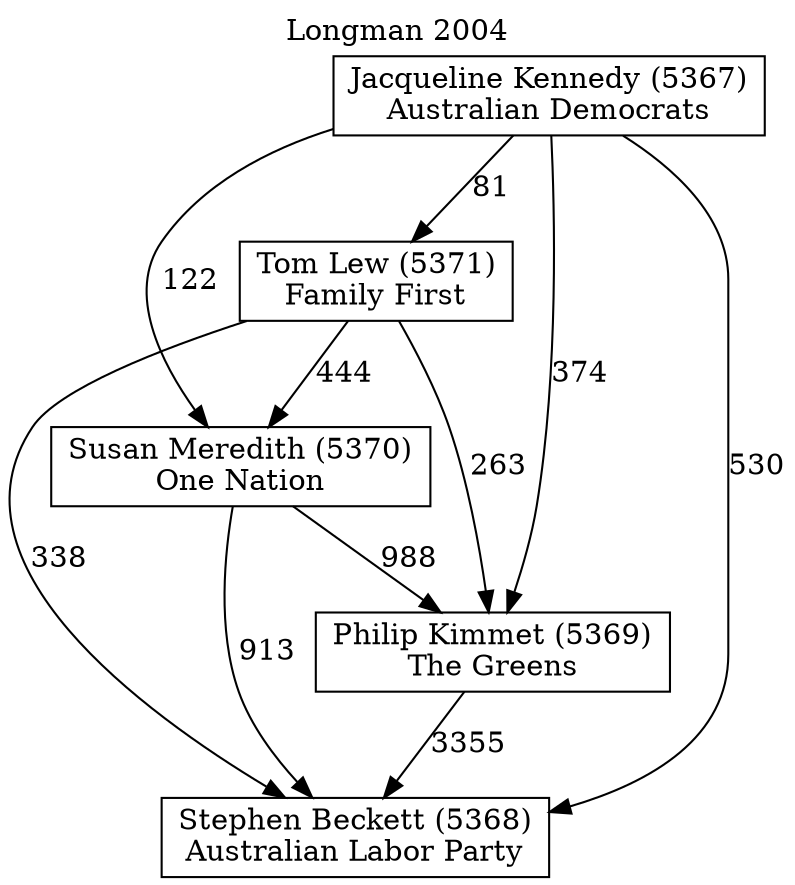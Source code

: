 // House preference flow
digraph "Stephen Beckett (5368)_Longman_2004" {
	graph [label="Longman 2004" labelloc=t mclimit=10]
	node [shape=box]
	"Stephen Beckett (5368)" [label="Stephen Beckett (5368)
Australian Labor Party"]
	"Philip Kimmet (5369)" [label="Philip Kimmet (5369)
The Greens"]
	"Susan Meredith (5370)" [label="Susan Meredith (5370)
One Nation"]
	"Tom Lew (5371)" [label="Tom Lew (5371)
Family First"]
	"Jacqueline Kennedy (5367)" [label="Jacqueline Kennedy (5367)
Australian Democrats"]
	"Philip Kimmet (5369)" -> "Stephen Beckett (5368)" [label=3355]
	"Susan Meredith (5370)" -> "Philip Kimmet (5369)" [label=988]
	"Tom Lew (5371)" -> "Susan Meredith (5370)" [label=444]
	"Jacqueline Kennedy (5367)" -> "Tom Lew (5371)" [label=81]
	"Susan Meredith (5370)" -> "Stephen Beckett (5368)" [label=913]
	"Tom Lew (5371)" -> "Stephen Beckett (5368)" [label=338]
	"Jacqueline Kennedy (5367)" -> "Stephen Beckett (5368)" [label=530]
	"Jacqueline Kennedy (5367)" -> "Susan Meredith (5370)" [label=122]
	"Tom Lew (5371)" -> "Philip Kimmet (5369)" [label=263]
	"Jacqueline Kennedy (5367)" -> "Philip Kimmet (5369)" [label=374]
}
